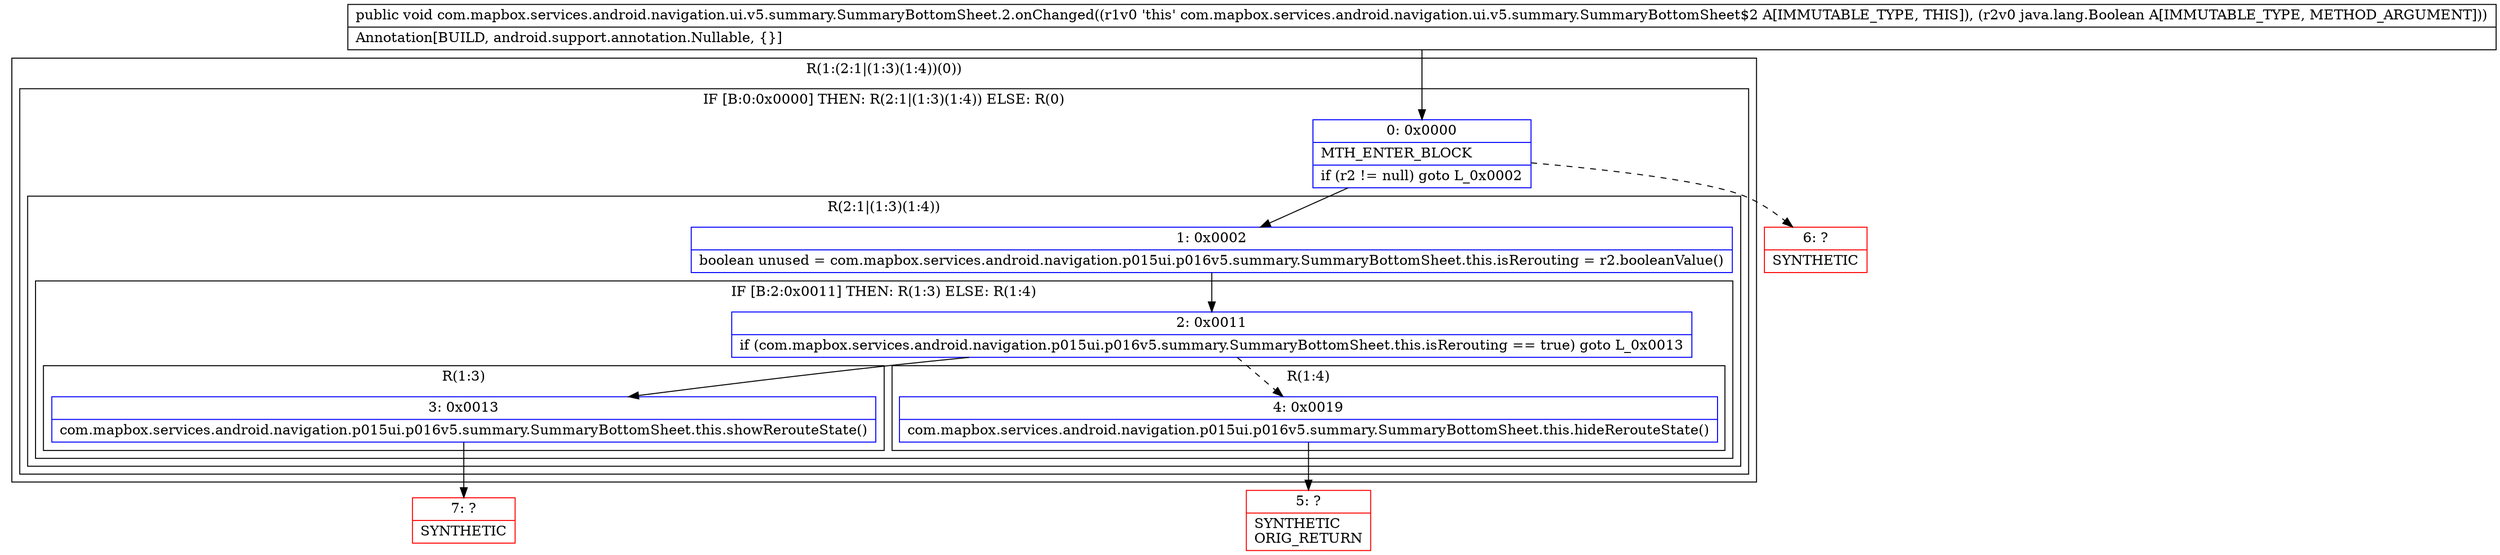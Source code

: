 digraph "CFG forcom.mapbox.services.android.navigation.ui.v5.summary.SummaryBottomSheet.2.onChanged(Ljava\/lang\/Boolean;)V" {
subgraph cluster_Region_1367470681 {
label = "R(1:(2:1|(1:3)(1:4))(0))";
node [shape=record,color=blue];
subgraph cluster_IfRegion_1304783444 {
label = "IF [B:0:0x0000] THEN: R(2:1|(1:3)(1:4)) ELSE: R(0)";
node [shape=record,color=blue];
Node_0 [shape=record,label="{0\:\ 0x0000|MTH_ENTER_BLOCK\l|if (r2 != null) goto L_0x0002\l}"];
subgraph cluster_Region_1742635301 {
label = "R(2:1|(1:3)(1:4))";
node [shape=record,color=blue];
Node_1 [shape=record,label="{1\:\ 0x0002|boolean unused = com.mapbox.services.android.navigation.p015ui.p016v5.summary.SummaryBottomSheet.this.isRerouting = r2.booleanValue()\l}"];
subgraph cluster_IfRegion_800813091 {
label = "IF [B:2:0x0011] THEN: R(1:3) ELSE: R(1:4)";
node [shape=record,color=blue];
Node_2 [shape=record,label="{2\:\ 0x0011|if (com.mapbox.services.android.navigation.p015ui.p016v5.summary.SummaryBottomSheet.this.isRerouting == true) goto L_0x0013\l}"];
subgraph cluster_Region_1911970999 {
label = "R(1:3)";
node [shape=record,color=blue];
Node_3 [shape=record,label="{3\:\ 0x0013|com.mapbox.services.android.navigation.p015ui.p016v5.summary.SummaryBottomSheet.this.showRerouteState()\l}"];
}
subgraph cluster_Region_386338583 {
label = "R(1:4)";
node [shape=record,color=blue];
Node_4 [shape=record,label="{4\:\ 0x0019|com.mapbox.services.android.navigation.p015ui.p016v5.summary.SummaryBottomSheet.this.hideRerouteState()\l}"];
}
}
}
subgraph cluster_Region_71529339 {
label = "R(0)";
node [shape=record,color=blue];
}
}
}
Node_5 [shape=record,color=red,label="{5\:\ ?|SYNTHETIC\lORIG_RETURN\l}"];
Node_6 [shape=record,color=red,label="{6\:\ ?|SYNTHETIC\l}"];
Node_7 [shape=record,color=red,label="{7\:\ ?|SYNTHETIC\l}"];
MethodNode[shape=record,label="{public void com.mapbox.services.android.navigation.ui.v5.summary.SummaryBottomSheet.2.onChanged((r1v0 'this' com.mapbox.services.android.navigation.ui.v5.summary.SummaryBottomSheet$2 A[IMMUTABLE_TYPE, THIS]), (r2v0 java.lang.Boolean A[IMMUTABLE_TYPE, METHOD_ARGUMENT]))  | Annotation[BUILD, android.support.annotation.Nullable, \{\}]\l}"];
MethodNode -> Node_0;
Node_0 -> Node_1;
Node_0 -> Node_6[style=dashed];
Node_1 -> Node_2;
Node_2 -> Node_3;
Node_2 -> Node_4[style=dashed];
Node_3 -> Node_7;
Node_4 -> Node_5;
}


